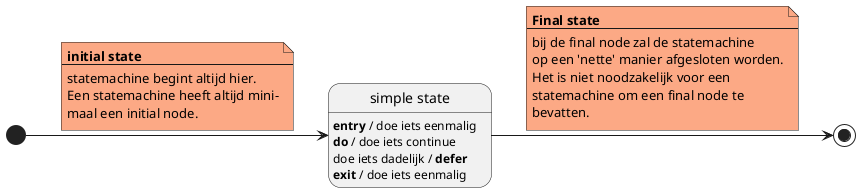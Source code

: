 @startuml
'https://plantuml.com/state-diagram

left to right direction

state s1 as "simple state"{
    s1 : **entry** / doe iets eenmalig
    s1 : **do** / doe iets continue
    s1 : doe iets dadelijk / **defer**
    s1 : **exit** / doe iets eenmalig
}

[*] --> s1
note on link #FCA985
    **initial state**
    --
    statemachine begint altijd hier.
    Een statemachine heeft altijd mini-
    maal een initial node.
end note
s1 --> [*]
note on link #FCA985
    **Final state**
    --
    bij de final node zal de statemachine
    op een 'nette' manier afgesloten worden.
    Het is niet noodzakelijk voor een
    statemachine om een final node te
    bevatten.
end note

@enduml